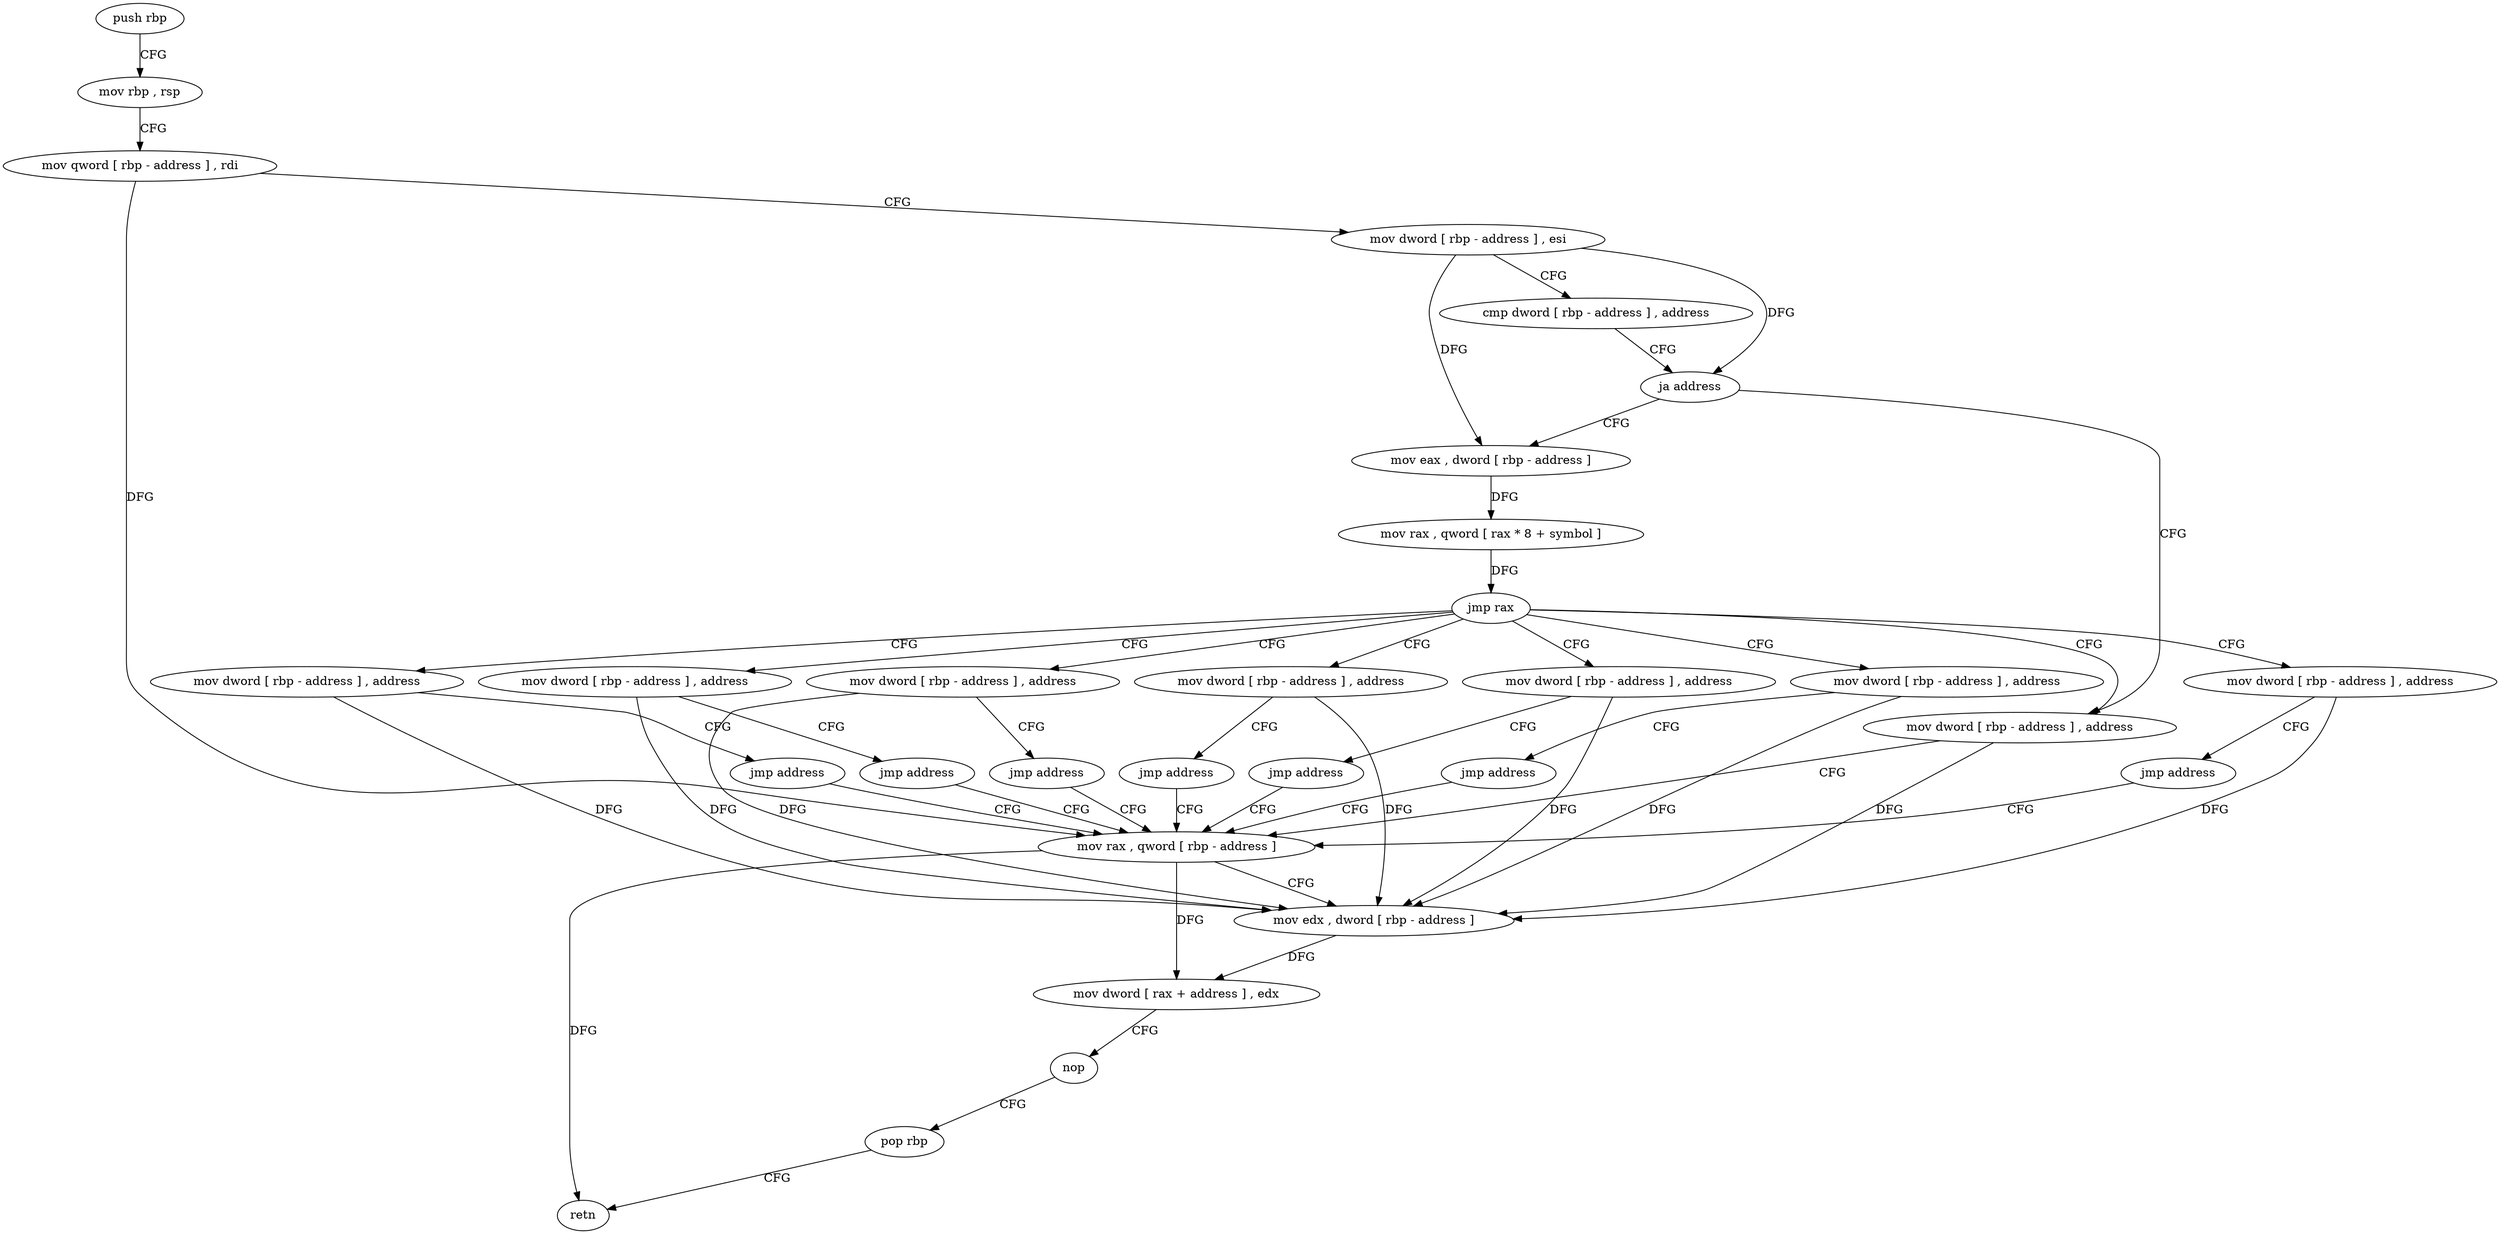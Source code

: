 digraph "func" {
"4298724" [label = "push rbp" ]
"4298725" [label = "mov rbp , rsp" ]
"4298728" [label = "mov qword [ rbp - address ] , rdi" ]
"4298732" [label = "mov dword [ rbp - address ] , esi" ]
"4298735" [label = "cmp dword [ rbp - address ] , address" ]
"4298739" [label = "ja address" ]
"4298817" [label = "mov dword [ rbp - address ] , address" ]
"4298741" [label = "mov eax , dword [ rbp - address ]" ]
"4298824" [label = "mov rax , qword [ rbp - address ]" ]
"4298744" [label = "mov rax , qword [ rax * 8 + symbol ]" ]
"4298752" [label = "jmp rax" ]
"4298754" [label = "mov dword [ rbp - address ] , address" ]
"4298763" [label = "mov dword [ rbp - address ] , address" ]
"4298772" [label = "mov dword [ rbp - address ] , address" ]
"4298781" [label = "mov dword [ rbp - address ] , address" ]
"4298790" [label = "mov dword [ rbp - address ] , address" ]
"4298799" [label = "mov dword [ rbp - address ] , address" ]
"4298808" [label = "mov dword [ rbp - address ] , address" ]
"4298761" [label = "jmp address" ]
"4298770" [label = "jmp address" ]
"4298779" [label = "jmp address" ]
"4298788" [label = "jmp address" ]
"4298797" [label = "jmp address" ]
"4298806" [label = "jmp address" ]
"4298815" [label = "jmp address" ]
"4298828" [label = "mov edx , dword [ rbp - address ]" ]
"4298831" [label = "mov dword [ rax + address ] , edx" ]
"4298834" [label = "nop" ]
"4298835" [label = "pop rbp" ]
"4298836" [label = "retn" ]
"4298724" -> "4298725" [ label = "CFG" ]
"4298725" -> "4298728" [ label = "CFG" ]
"4298728" -> "4298732" [ label = "CFG" ]
"4298728" -> "4298824" [ label = "DFG" ]
"4298732" -> "4298735" [ label = "CFG" ]
"4298732" -> "4298739" [ label = "DFG" ]
"4298732" -> "4298741" [ label = "DFG" ]
"4298735" -> "4298739" [ label = "CFG" ]
"4298739" -> "4298817" [ label = "CFG" ]
"4298739" -> "4298741" [ label = "CFG" ]
"4298817" -> "4298824" [ label = "CFG" ]
"4298817" -> "4298828" [ label = "DFG" ]
"4298741" -> "4298744" [ label = "DFG" ]
"4298824" -> "4298828" [ label = "CFG" ]
"4298824" -> "4298831" [ label = "DFG" ]
"4298824" -> "4298836" [ label = "DFG" ]
"4298744" -> "4298752" [ label = "DFG" ]
"4298752" -> "4298754" [ label = "CFG" ]
"4298752" -> "4298763" [ label = "CFG" ]
"4298752" -> "4298772" [ label = "CFG" ]
"4298752" -> "4298781" [ label = "CFG" ]
"4298752" -> "4298790" [ label = "CFG" ]
"4298752" -> "4298799" [ label = "CFG" ]
"4298752" -> "4298808" [ label = "CFG" ]
"4298752" -> "4298817" [ label = "CFG" ]
"4298754" -> "4298761" [ label = "CFG" ]
"4298754" -> "4298828" [ label = "DFG" ]
"4298763" -> "4298770" [ label = "CFG" ]
"4298763" -> "4298828" [ label = "DFG" ]
"4298772" -> "4298779" [ label = "CFG" ]
"4298772" -> "4298828" [ label = "DFG" ]
"4298781" -> "4298788" [ label = "CFG" ]
"4298781" -> "4298828" [ label = "DFG" ]
"4298790" -> "4298797" [ label = "CFG" ]
"4298790" -> "4298828" [ label = "DFG" ]
"4298799" -> "4298806" [ label = "CFG" ]
"4298799" -> "4298828" [ label = "DFG" ]
"4298808" -> "4298815" [ label = "CFG" ]
"4298808" -> "4298828" [ label = "DFG" ]
"4298761" -> "4298824" [ label = "CFG" ]
"4298770" -> "4298824" [ label = "CFG" ]
"4298779" -> "4298824" [ label = "CFG" ]
"4298788" -> "4298824" [ label = "CFG" ]
"4298797" -> "4298824" [ label = "CFG" ]
"4298806" -> "4298824" [ label = "CFG" ]
"4298815" -> "4298824" [ label = "CFG" ]
"4298828" -> "4298831" [ label = "DFG" ]
"4298831" -> "4298834" [ label = "CFG" ]
"4298834" -> "4298835" [ label = "CFG" ]
"4298835" -> "4298836" [ label = "CFG" ]
}
